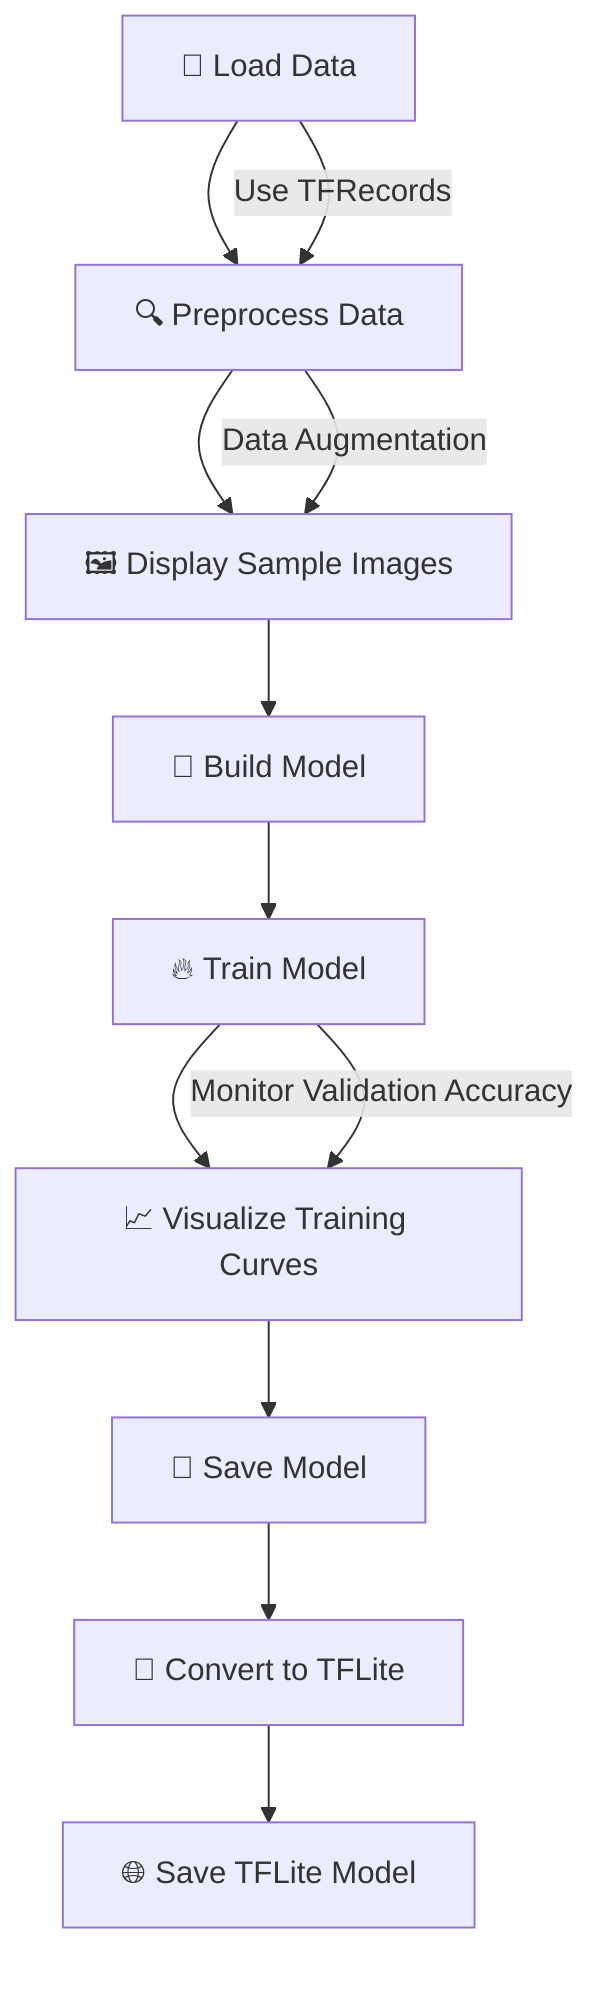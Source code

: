 graph TD
  A["📂 Load Data"] --> B["🔍 Preprocess Data"]
  B --> C["🖼️ Display Sample Images"]
  C --> D["🧠 Build Model"]
  D --> E["🔥 Train Model"]
  E --> F["📈 Visualize Training Curves"]
  F --> G["💾 Save Model"]
  G --> H["🔄 Convert to TFLite"]
  H --> I["🌐 Save TFLite Model"]

  A -->|Use TFRecords| B
  B -->|Data Augmentation| C
  E -->|Monitor Validation Accuracy| F